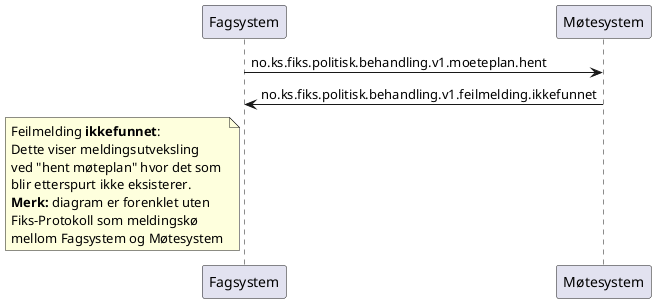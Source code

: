 @startuml
participant Fagsystem as "Fagsystem"
participant Møtesystem as "Møtesystem"

Fagsystem -> Møtesystem : no.ks.fiks.politisk.behandling.v1.moeteplan.hent
Fagsystem <- Møtesystem : no.ks.fiks.politisk.behandling.v1.feilmelding.ikkefunnet

note left of Fagsystem
Feilmelding **ikkefunnet**:
Dette viser meldingsutveksling
ved "hent møteplan" hvor det som 
blir etterspurt ikke eksisterer.
**Merk:** diagram er forenklet uten
Fiks-Protokoll som meldingskø
mellom Fagsystem og Møtesystem
end note

@enduml